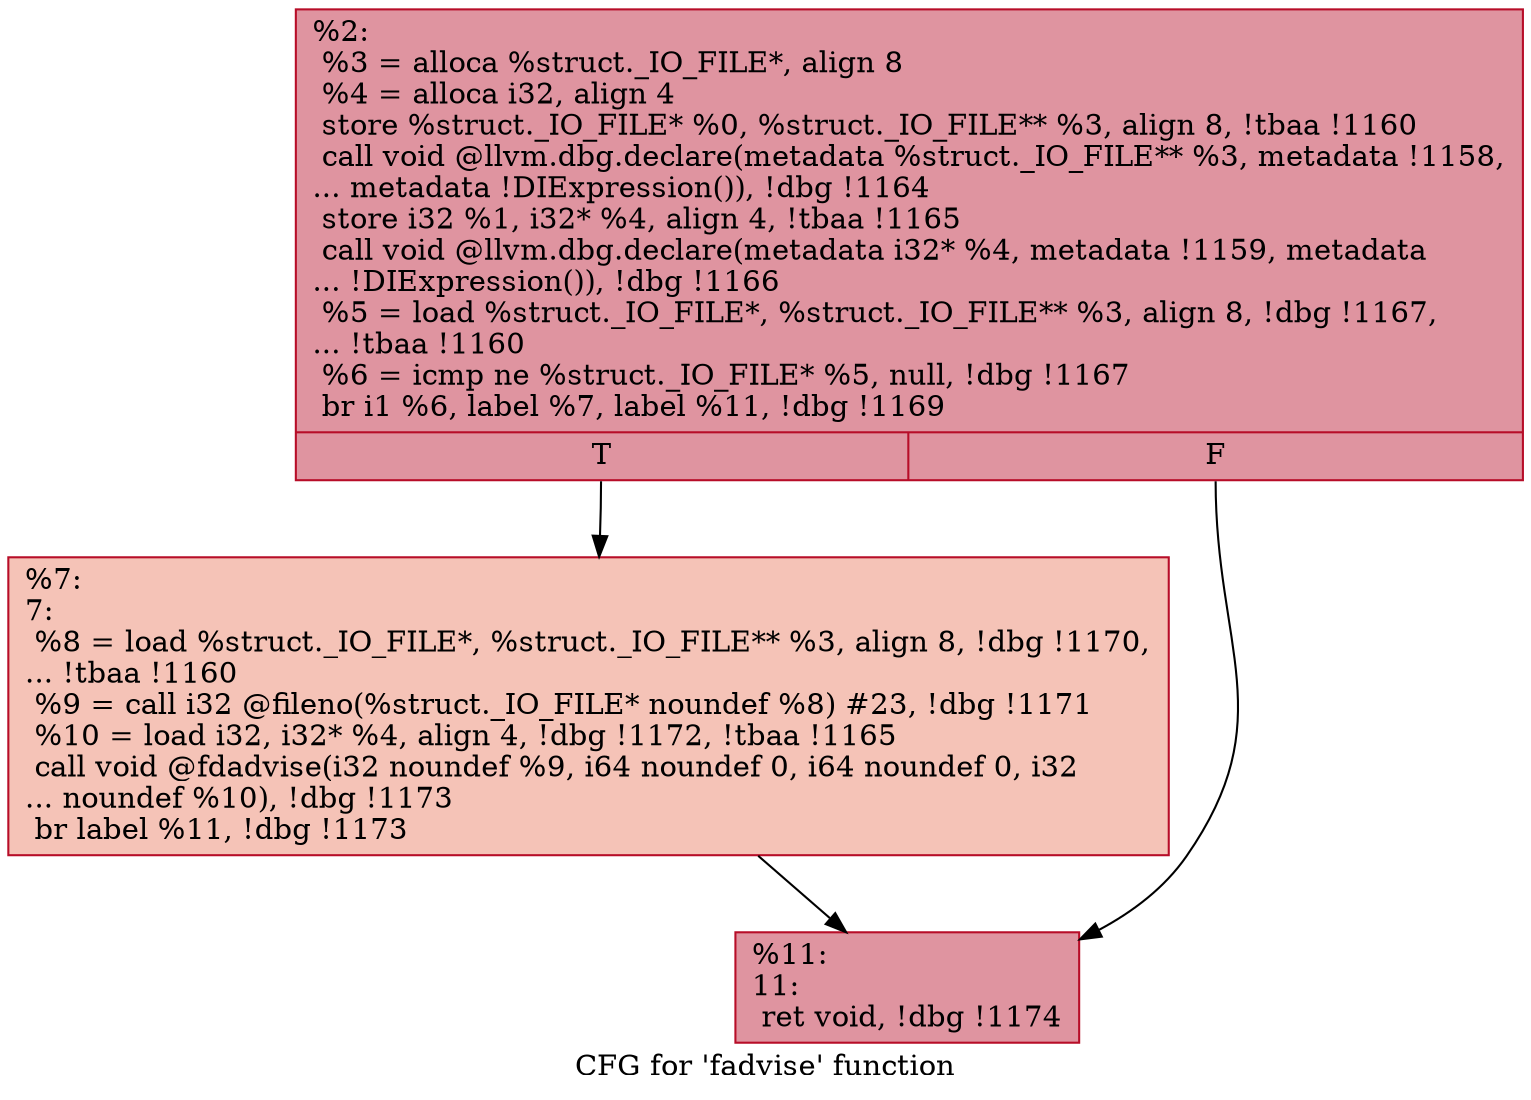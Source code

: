digraph "CFG for 'fadvise' function" {
	label="CFG for 'fadvise' function";

	Node0x16b9ef0 [shape=record,color="#b70d28ff", style=filled, fillcolor="#b70d2870",label="{%2:\l  %3 = alloca %struct._IO_FILE*, align 8\l  %4 = alloca i32, align 4\l  store %struct._IO_FILE* %0, %struct._IO_FILE** %3, align 8, !tbaa !1160\l  call void @llvm.dbg.declare(metadata %struct._IO_FILE** %3, metadata !1158,\l... metadata !DIExpression()), !dbg !1164\l  store i32 %1, i32* %4, align 4, !tbaa !1165\l  call void @llvm.dbg.declare(metadata i32* %4, metadata !1159, metadata\l... !DIExpression()), !dbg !1166\l  %5 = load %struct._IO_FILE*, %struct._IO_FILE** %3, align 8, !dbg !1167,\l... !tbaa !1160\l  %6 = icmp ne %struct._IO_FILE* %5, null, !dbg !1167\l  br i1 %6, label %7, label %11, !dbg !1169\l|{<s0>T|<s1>F}}"];
	Node0x16b9ef0:s0 -> Node0x16b9f40;
	Node0x16b9ef0:s1 -> Node0x16b9f90;
	Node0x16b9f40 [shape=record,color="#b70d28ff", style=filled, fillcolor="#e8765c70",label="{%7:\l7:                                                \l  %8 = load %struct._IO_FILE*, %struct._IO_FILE** %3, align 8, !dbg !1170,\l... !tbaa !1160\l  %9 = call i32 @fileno(%struct._IO_FILE* noundef %8) #23, !dbg !1171\l  %10 = load i32, i32* %4, align 4, !dbg !1172, !tbaa !1165\l  call void @fdadvise(i32 noundef %9, i64 noundef 0, i64 noundef 0, i32\l... noundef %10), !dbg !1173\l  br label %11, !dbg !1173\l}"];
	Node0x16b9f40 -> Node0x16b9f90;
	Node0x16b9f90 [shape=record,color="#b70d28ff", style=filled, fillcolor="#b70d2870",label="{%11:\l11:                                               \l  ret void, !dbg !1174\l}"];
}
